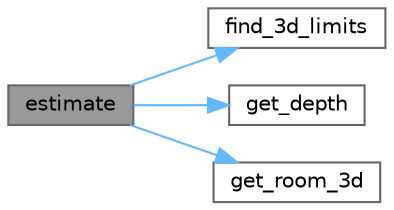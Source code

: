 digraph "estimate"
{
 // LATEX_PDF_SIZE
  bgcolor="transparent";
  edge [fontname=Helvetica,fontsize=10,labelfontname=Helvetica,labelfontsize=10];
  node [fontname=Helvetica,fontsize=10,shape=box,height=0.2,width=0.4];
  rankdir="LR";
  Node1 [id="Node000001",label="estimate",height=0.2,width=0.4,color="gray40", fillcolor="grey60", style="filled", fontcolor="black",tooltip=" "];
  Node1 -> Node2 [id="edge1_Node000001_Node000002",color="steelblue1",style="solid",tooltip=" "];
  Node2 [id="Node000002",label="find_3d_limits",height=0.2,width=0.4,color="grey40", fillcolor="white", style="filled",URL="$a00206.html#a9f82d1ff05b9a54401f4749899cfedb5",tooltip=" "];
  Node1 -> Node3 [id="edge2_Node000001_Node000003",color="steelblue1",style="solid",tooltip=" "];
  Node3 [id="Node000003",label="get_depth",height=0.2,width=0.4,color="grey40", fillcolor="white", style="filled",URL="$a00206.html#a8113e0511b9bcb908b6a9aee98cee69b",tooltip=" "];
  Node1 -> Node4 [id="edge3_Node000001_Node000004",color="steelblue1",style="solid",tooltip=" "];
  Node4 [id="Node000004",label="get_room_3d",height=0.2,width=0.4,color="grey40", fillcolor="white", style="filled",URL="$a00206.html#a68abc4d3a13c1374dfa93018a57b84be",tooltip=" "];
}
